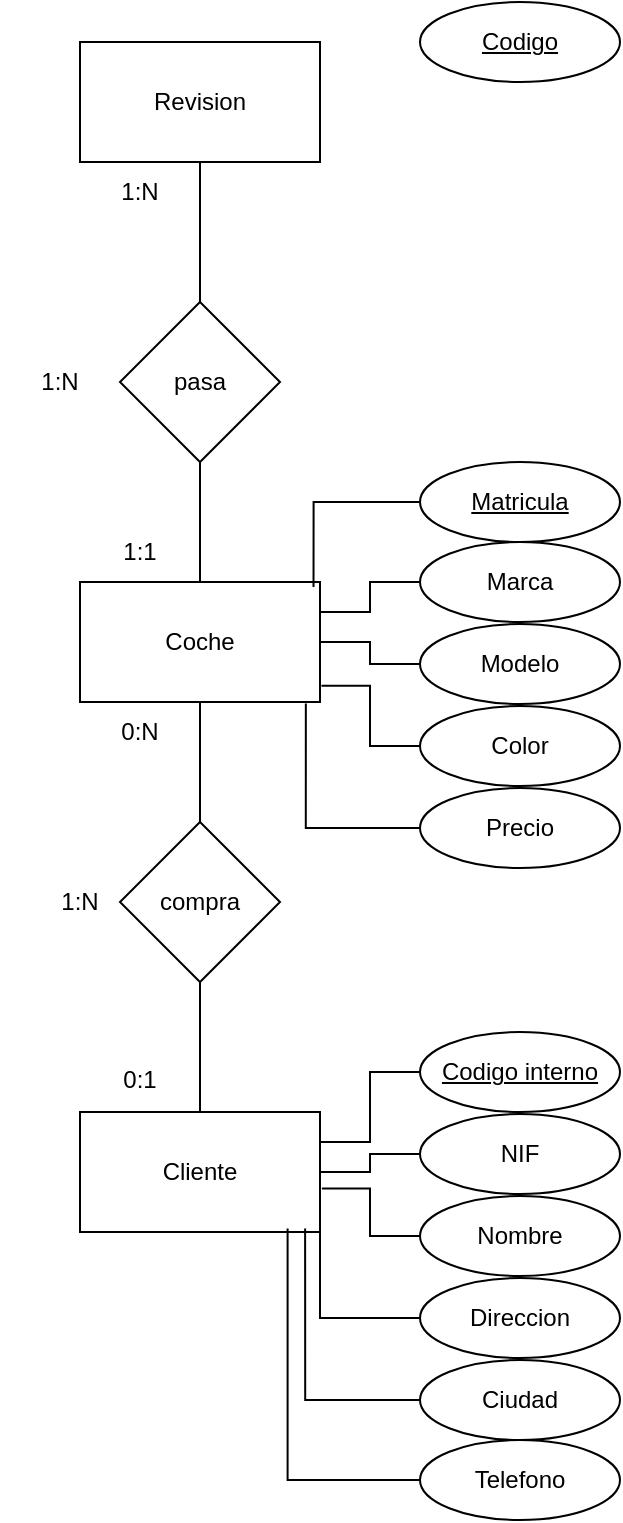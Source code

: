 <mxfile version="22.0.0" type="github">
  <diagram name="Página-1" id="sSUyYlfONwnGzkGcErFE">
    <mxGraphModel dx="425" dy="513" grid="1" gridSize="10" guides="1" tooltips="1" connect="1" arrows="1" fold="1" page="1" pageScale="1" pageWidth="827" pageHeight="1169" math="0" shadow="0">
      <root>
        <mxCell id="0" />
        <mxCell id="1" parent="0" />
        <mxCell id="-y35sxKC37Q99eF7Ilmc-1" value="Cliente" style="rounded=0;whiteSpace=wrap;html=1;" vertex="1" parent="1">
          <mxGeometry x="130" y="585" width="120" height="60" as="geometry" />
        </mxCell>
        <mxCell id="-y35sxKC37Q99eF7Ilmc-8" style="edgeStyle=orthogonalEdgeStyle;rounded=0;orthogonalLoop=1;jettySize=auto;html=1;endArrow=none;endFill=0;" edge="1" parent="1" source="-y35sxKC37Q99eF7Ilmc-2" target="-y35sxKC37Q99eF7Ilmc-5">
          <mxGeometry relative="1" as="geometry" />
        </mxCell>
        <mxCell id="-y35sxKC37Q99eF7Ilmc-2" value="Coche" style="rounded=0;whiteSpace=wrap;html=1;" vertex="1" parent="1">
          <mxGeometry x="130" y="320" width="120" height="60" as="geometry" />
        </mxCell>
        <mxCell id="-y35sxKC37Q99eF7Ilmc-6" style="edgeStyle=orthogonalEdgeStyle;rounded=0;orthogonalLoop=1;jettySize=auto;html=1;endArrow=none;endFill=0;" edge="1" parent="1" source="-y35sxKC37Q99eF7Ilmc-3" target="-y35sxKC37Q99eF7Ilmc-4">
          <mxGeometry relative="1" as="geometry" />
        </mxCell>
        <mxCell id="-y35sxKC37Q99eF7Ilmc-3" value="Revision" style="rounded=0;whiteSpace=wrap;html=1;" vertex="1" parent="1">
          <mxGeometry x="130" y="50" width="120" height="60" as="geometry" />
        </mxCell>
        <mxCell id="-y35sxKC37Q99eF7Ilmc-7" style="edgeStyle=orthogonalEdgeStyle;rounded=0;orthogonalLoop=1;jettySize=auto;html=1;endArrow=none;endFill=0;" edge="1" parent="1" source="-y35sxKC37Q99eF7Ilmc-4" target="-y35sxKC37Q99eF7Ilmc-2">
          <mxGeometry relative="1" as="geometry" />
        </mxCell>
        <mxCell id="-y35sxKC37Q99eF7Ilmc-4" value="pasa" style="rhombus;whiteSpace=wrap;html=1;" vertex="1" parent="1">
          <mxGeometry x="150" y="180" width="80" height="80" as="geometry" />
        </mxCell>
        <mxCell id="-y35sxKC37Q99eF7Ilmc-9" style="edgeStyle=orthogonalEdgeStyle;rounded=0;orthogonalLoop=1;jettySize=auto;html=1;entryX=0.5;entryY=0;entryDx=0;entryDy=0;endArrow=none;endFill=0;" edge="1" parent="1" source="-y35sxKC37Q99eF7Ilmc-5" target="-y35sxKC37Q99eF7Ilmc-1">
          <mxGeometry relative="1" as="geometry" />
        </mxCell>
        <mxCell id="-y35sxKC37Q99eF7Ilmc-5" value="compra" style="rhombus;whiteSpace=wrap;html=1;" vertex="1" parent="1">
          <mxGeometry x="150" y="440" width="80" height="80" as="geometry" />
        </mxCell>
        <mxCell id="-y35sxKC37Q99eF7Ilmc-11" value="Matricula" style="ellipse;whiteSpace=wrap;html=1;align=center;fontStyle=4;" vertex="1" parent="1">
          <mxGeometry x="300" y="260" width="100" height="40" as="geometry" />
        </mxCell>
        <mxCell id="-y35sxKC37Q99eF7Ilmc-23" style="edgeStyle=orthogonalEdgeStyle;rounded=0;orthogonalLoop=1;jettySize=auto;html=1;entryX=1;entryY=0.25;entryDx=0;entryDy=0;endArrow=none;endFill=0;" edge="1" parent="1" source="-y35sxKC37Q99eF7Ilmc-12" target="-y35sxKC37Q99eF7Ilmc-1">
          <mxGeometry relative="1" as="geometry" />
        </mxCell>
        <mxCell id="-y35sxKC37Q99eF7Ilmc-12" value="Codigo interno" style="ellipse;whiteSpace=wrap;html=1;align=center;fontStyle=4;" vertex="1" parent="1">
          <mxGeometry x="300" y="545" width="100" height="40" as="geometry" />
        </mxCell>
        <mxCell id="-y35sxKC37Q99eF7Ilmc-13" value="&lt;div&gt;Codigo&lt;/div&gt;" style="ellipse;whiteSpace=wrap;html=1;align=center;fontStyle=4;" vertex="1" parent="1">
          <mxGeometry x="300" y="30" width="100" height="40" as="geometry" />
        </mxCell>
        <mxCell id="-y35sxKC37Q99eF7Ilmc-24" style="edgeStyle=orthogonalEdgeStyle;rounded=0;orthogonalLoop=1;jettySize=auto;html=1;endArrow=none;endFill=0;" edge="1" parent="1" source="-y35sxKC37Q99eF7Ilmc-14" target="-y35sxKC37Q99eF7Ilmc-1">
          <mxGeometry relative="1" as="geometry" />
        </mxCell>
        <mxCell id="-y35sxKC37Q99eF7Ilmc-14" value="NIF" style="ellipse;whiteSpace=wrap;html=1;align=center;" vertex="1" parent="1">
          <mxGeometry x="300" y="586" width="100" height="40" as="geometry" />
        </mxCell>
        <mxCell id="-y35sxKC37Q99eF7Ilmc-15" value="Nombre" style="ellipse;whiteSpace=wrap;html=1;align=center;" vertex="1" parent="1">
          <mxGeometry x="300" y="627" width="100" height="40" as="geometry" />
        </mxCell>
        <mxCell id="-y35sxKC37Q99eF7Ilmc-26" style="edgeStyle=orthogonalEdgeStyle;rounded=0;orthogonalLoop=1;jettySize=auto;html=1;entryX=1;entryY=1;entryDx=0;entryDy=0;endArrow=none;endFill=0;" edge="1" parent="1" source="-y35sxKC37Q99eF7Ilmc-16" target="-y35sxKC37Q99eF7Ilmc-1">
          <mxGeometry relative="1" as="geometry" />
        </mxCell>
        <mxCell id="-y35sxKC37Q99eF7Ilmc-16" value="Direccion" style="ellipse;whiteSpace=wrap;html=1;align=center;" vertex="1" parent="1">
          <mxGeometry x="300" y="668" width="100" height="40" as="geometry" />
        </mxCell>
        <mxCell id="-y35sxKC37Q99eF7Ilmc-17" value="Ciudad" style="ellipse;whiteSpace=wrap;html=1;align=center;" vertex="1" parent="1">
          <mxGeometry x="300" y="709" width="100" height="40" as="geometry" />
        </mxCell>
        <mxCell id="-y35sxKC37Q99eF7Ilmc-18" value="Telefono" style="ellipse;whiteSpace=wrap;html=1;align=center;" vertex="1" parent="1">
          <mxGeometry x="300" y="749" width="100" height="40" as="geometry" />
        </mxCell>
        <mxCell id="-y35sxKC37Q99eF7Ilmc-32" style="edgeStyle=orthogonalEdgeStyle;rounded=0;orthogonalLoop=1;jettySize=auto;html=1;entryX=1;entryY=0.25;entryDx=0;entryDy=0;endArrow=none;endFill=0;" edge="1" parent="1" source="-y35sxKC37Q99eF7Ilmc-19" target="-y35sxKC37Q99eF7Ilmc-2">
          <mxGeometry relative="1" as="geometry" />
        </mxCell>
        <mxCell id="-y35sxKC37Q99eF7Ilmc-19" value="Marca" style="ellipse;whiteSpace=wrap;html=1;align=center;" vertex="1" parent="1">
          <mxGeometry x="300" y="300" width="100" height="40" as="geometry" />
        </mxCell>
        <mxCell id="-y35sxKC37Q99eF7Ilmc-31" style="edgeStyle=orthogonalEdgeStyle;rounded=0;orthogonalLoop=1;jettySize=auto;html=1;endArrow=none;endFill=0;" edge="1" parent="1" source="-y35sxKC37Q99eF7Ilmc-20" target="-y35sxKC37Q99eF7Ilmc-2">
          <mxGeometry relative="1" as="geometry" />
        </mxCell>
        <mxCell id="-y35sxKC37Q99eF7Ilmc-20" value="Modelo" style="ellipse;whiteSpace=wrap;html=1;align=center;" vertex="1" parent="1">
          <mxGeometry x="300" y="341" width="100" height="40" as="geometry" />
        </mxCell>
        <mxCell id="-y35sxKC37Q99eF7Ilmc-21" value="Color" style="ellipse;whiteSpace=wrap;html=1;align=center;" vertex="1" parent="1">
          <mxGeometry x="300" y="382" width="100" height="40" as="geometry" />
        </mxCell>
        <mxCell id="-y35sxKC37Q99eF7Ilmc-22" value="Precio" style="ellipse;whiteSpace=wrap;html=1;align=center;" vertex="1" parent="1">
          <mxGeometry x="300" y="423" width="100" height="40" as="geometry" />
        </mxCell>
        <mxCell id="-y35sxKC37Q99eF7Ilmc-25" style="edgeStyle=orthogonalEdgeStyle;rounded=0;orthogonalLoop=1;jettySize=auto;html=1;entryX=1.008;entryY=0.637;entryDx=0;entryDy=0;entryPerimeter=0;endArrow=none;endFill=0;" edge="1" parent="1" source="-y35sxKC37Q99eF7Ilmc-15" target="-y35sxKC37Q99eF7Ilmc-1">
          <mxGeometry relative="1" as="geometry" />
        </mxCell>
        <mxCell id="-y35sxKC37Q99eF7Ilmc-27" style="edgeStyle=orthogonalEdgeStyle;rounded=0;orthogonalLoop=1;jettySize=auto;html=1;entryX=0.938;entryY=0.97;entryDx=0;entryDy=0;entryPerimeter=0;endArrow=none;endFill=0;" edge="1" parent="1" source="-y35sxKC37Q99eF7Ilmc-17" target="-y35sxKC37Q99eF7Ilmc-1">
          <mxGeometry relative="1" as="geometry" />
        </mxCell>
        <mxCell id="-y35sxKC37Q99eF7Ilmc-28" style="edgeStyle=orthogonalEdgeStyle;rounded=0;orthogonalLoop=1;jettySize=auto;html=1;entryX=0.865;entryY=0.97;entryDx=0;entryDy=0;entryPerimeter=0;endArrow=none;endFill=0;" edge="1" parent="1" source="-y35sxKC37Q99eF7Ilmc-18" target="-y35sxKC37Q99eF7Ilmc-1">
          <mxGeometry relative="1" as="geometry" />
        </mxCell>
        <mxCell id="-y35sxKC37Q99eF7Ilmc-29" style="edgeStyle=orthogonalEdgeStyle;rounded=0;orthogonalLoop=1;jettySize=auto;html=1;entryX=0.941;entryY=1.013;entryDx=0;entryDy=0;entryPerimeter=0;endArrow=none;endFill=0;" edge="1" parent="1" source="-y35sxKC37Q99eF7Ilmc-22" target="-y35sxKC37Q99eF7Ilmc-2">
          <mxGeometry relative="1" as="geometry" />
        </mxCell>
        <mxCell id="-y35sxKC37Q99eF7Ilmc-30" style="edgeStyle=orthogonalEdgeStyle;rounded=0;orthogonalLoop=1;jettySize=auto;html=1;entryX=1.006;entryY=0.865;entryDx=0;entryDy=0;entryPerimeter=0;endArrow=none;endFill=0;" edge="1" parent="1" source="-y35sxKC37Q99eF7Ilmc-21" target="-y35sxKC37Q99eF7Ilmc-2">
          <mxGeometry relative="1" as="geometry" />
        </mxCell>
        <mxCell id="-y35sxKC37Q99eF7Ilmc-33" style="edgeStyle=orthogonalEdgeStyle;rounded=0;orthogonalLoop=1;jettySize=auto;html=1;entryX=0.973;entryY=0.041;entryDx=0;entryDy=0;entryPerimeter=0;endArrow=none;endFill=0;" edge="1" parent="1" source="-y35sxKC37Q99eF7Ilmc-11" target="-y35sxKC37Q99eF7Ilmc-2">
          <mxGeometry relative="1" as="geometry" />
        </mxCell>
        <mxCell id="-y35sxKC37Q99eF7Ilmc-34" value="0:N" style="text;html=1;strokeColor=none;fillColor=none;align=center;verticalAlign=middle;whiteSpace=wrap;rounded=0;" vertex="1" parent="1">
          <mxGeometry x="130" y="380" width="60" height="30" as="geometry" />
        </mxCell>
        <mxCell id="-y35sxKC37Q99eF7Ilmc-36" value="0:1" style="text;html=1;strokeColor=none;fillColor=none;align=center;verticalAlign=middle;whiteSpace=wrap;rounded=0;" vertex="1" parent="1">
          <mxGeometry x="130" y="554" width="60" height="30" as="geometry" />
        </mxCell>
        <mxCell id="-y35sxKC37Q99eF7Ilmc-37" value="1:N" style="text;html=1;strokeColor=none;fillColor=none;align=center;verticalAlign=middle;whiteSpace=wrap;rounded=0;" vertex="1" parent="1">
          <mxGeometry x="100" y="465" width="60" height="30" as="geometry" />
        </mxCell>
        <mxCell id="-y35sxKC37Q99eF7Ilmc-38" value="1:N" style="text;html=1;strokeColor=none;fillColor=none;align=center;verticalAlign=middle;whiteSpace=wrap;rounded=0;" vertex="1" parent="1">
          <mxGeometry x="130" y="110" width="60" height="30" as="geometry" />
        </mxCell>
        <mxCell id="-y35sxKC37Q99eF7Ilmc-40" value="1:1" style="text;html=1;strokeColor=none;fillColor=none;align=center;verticalAlign=middle;whiteSpace=wrap;rounded=0;" vertex="1" parent="1">
          <mxGeometry x="130" y="290" width="60" height="30" as="geometry" />
        </mxCell>
        <mxCell id="-y35sxKC37Q99eF7Ilmc-41" value="1:N" style="text;html=1;strokeColor=none;fillColor=none;align=center;verticalAlign=middle;whiteSpace=wrap;rounded=0;" vertex="1" parent="1">
          <mxGeometry x="90" y="205" width="60" height="30" as="geometry" />
        </mxCell>
      </root>
    </mxGraphModel>
  </diagram>
</mxfile>
